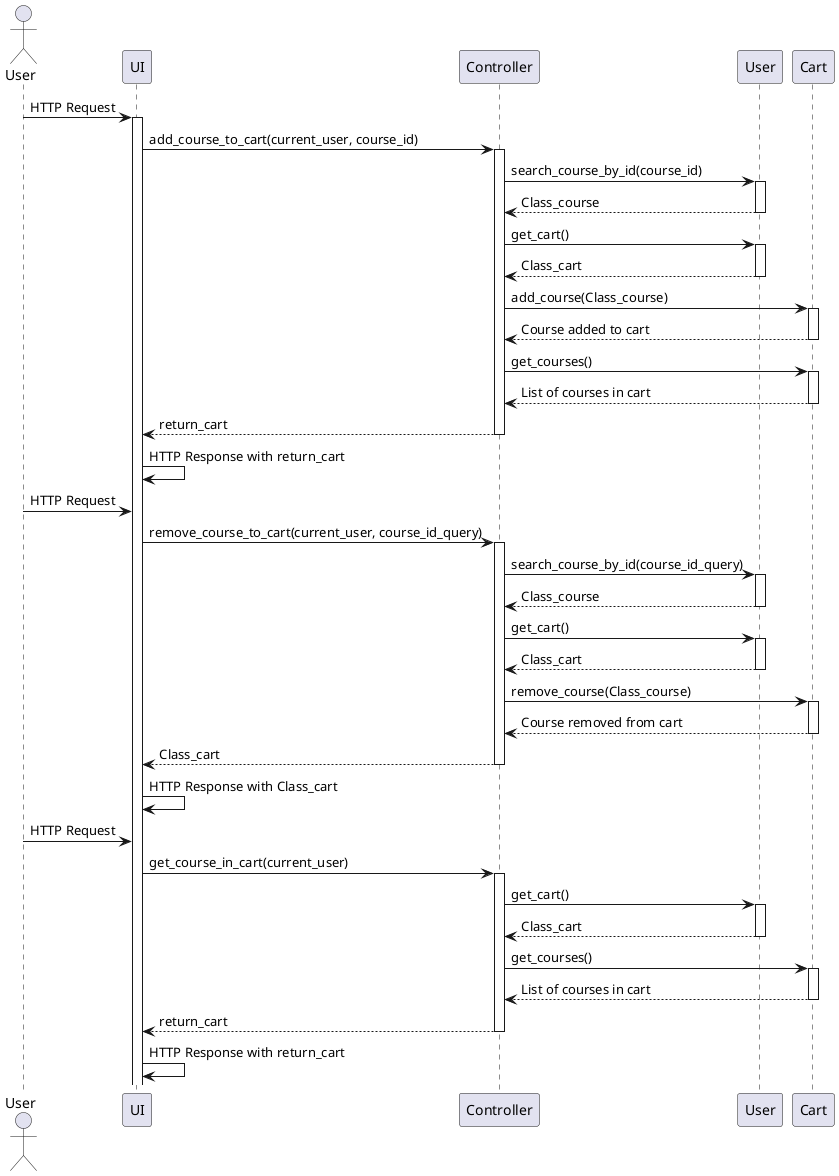@startuml
actor "User" as UserActor

participant "UI" as Server
participant Controller
participant "User" as UserClass
participant Cart


UserActor -> Server: HTTP Request
activate Server

Server -> Controller: add_course_to_cart(current_user, course_id)
activate Controller
Controller -> UserClass: search_course_by_id(course_id)
activate UserClass
UserClass --> Controller: Class_course
deactivate UserClass
Controller -> UserClass: get_cart()
activate UserClass
UserClass --> Controller: Class_cart
deactivate UserClass
Controller -> Cart: add_course(Class_course)
activate Cart
Cart --> Controller: Course added to cart
deactivate Cart
Controller -> Cart: get_courses()
activate Cart
Cart --> Controller: List of courses in cart
deactivate Cart
Controller --> Server: return_cart
deactivate Controller

Server -> Server: HTTP Response with return_cart

UserActor -> Server: HTTP Request
Server -> Controller: remove_course_to_cart(current_user, course_id_query)
activate Controller
Controller -> UserClass: search_course_by_id(course_id_query)
activate UserClass
UserClass --> Controller: Class_course
deactivate UserClass
Controller -> UserClass: get_cart()
activate UserClass
UserClass --> Controller: Class_cart
deactivate UserClass
Controller -> Cart: remove_course(Class_course)
activate Cart
Cart --> Controller: Course removed from cart
deactivate Cart
Controller --> Server: Class_cart
deactivate Controller

Server -> Server: HTTP Response with Class_cart

UserActor -> Server: HTTP Request
Server -> Controller: get_course_in_cart(current_user)
activate Controller
Controller -> UserClass: get_cart()
activate UserClass
UserClass --> Controller: Class_cart
deactivate UserClass
Controller -> Cart: get_courses()
activate Cart
Cart --> Controller: List of courses in cart
deactivate Cart
Controller --> Server: return_cart
deactivate Controller

Server -> Server: HTTP Response with return_cart

@enduml